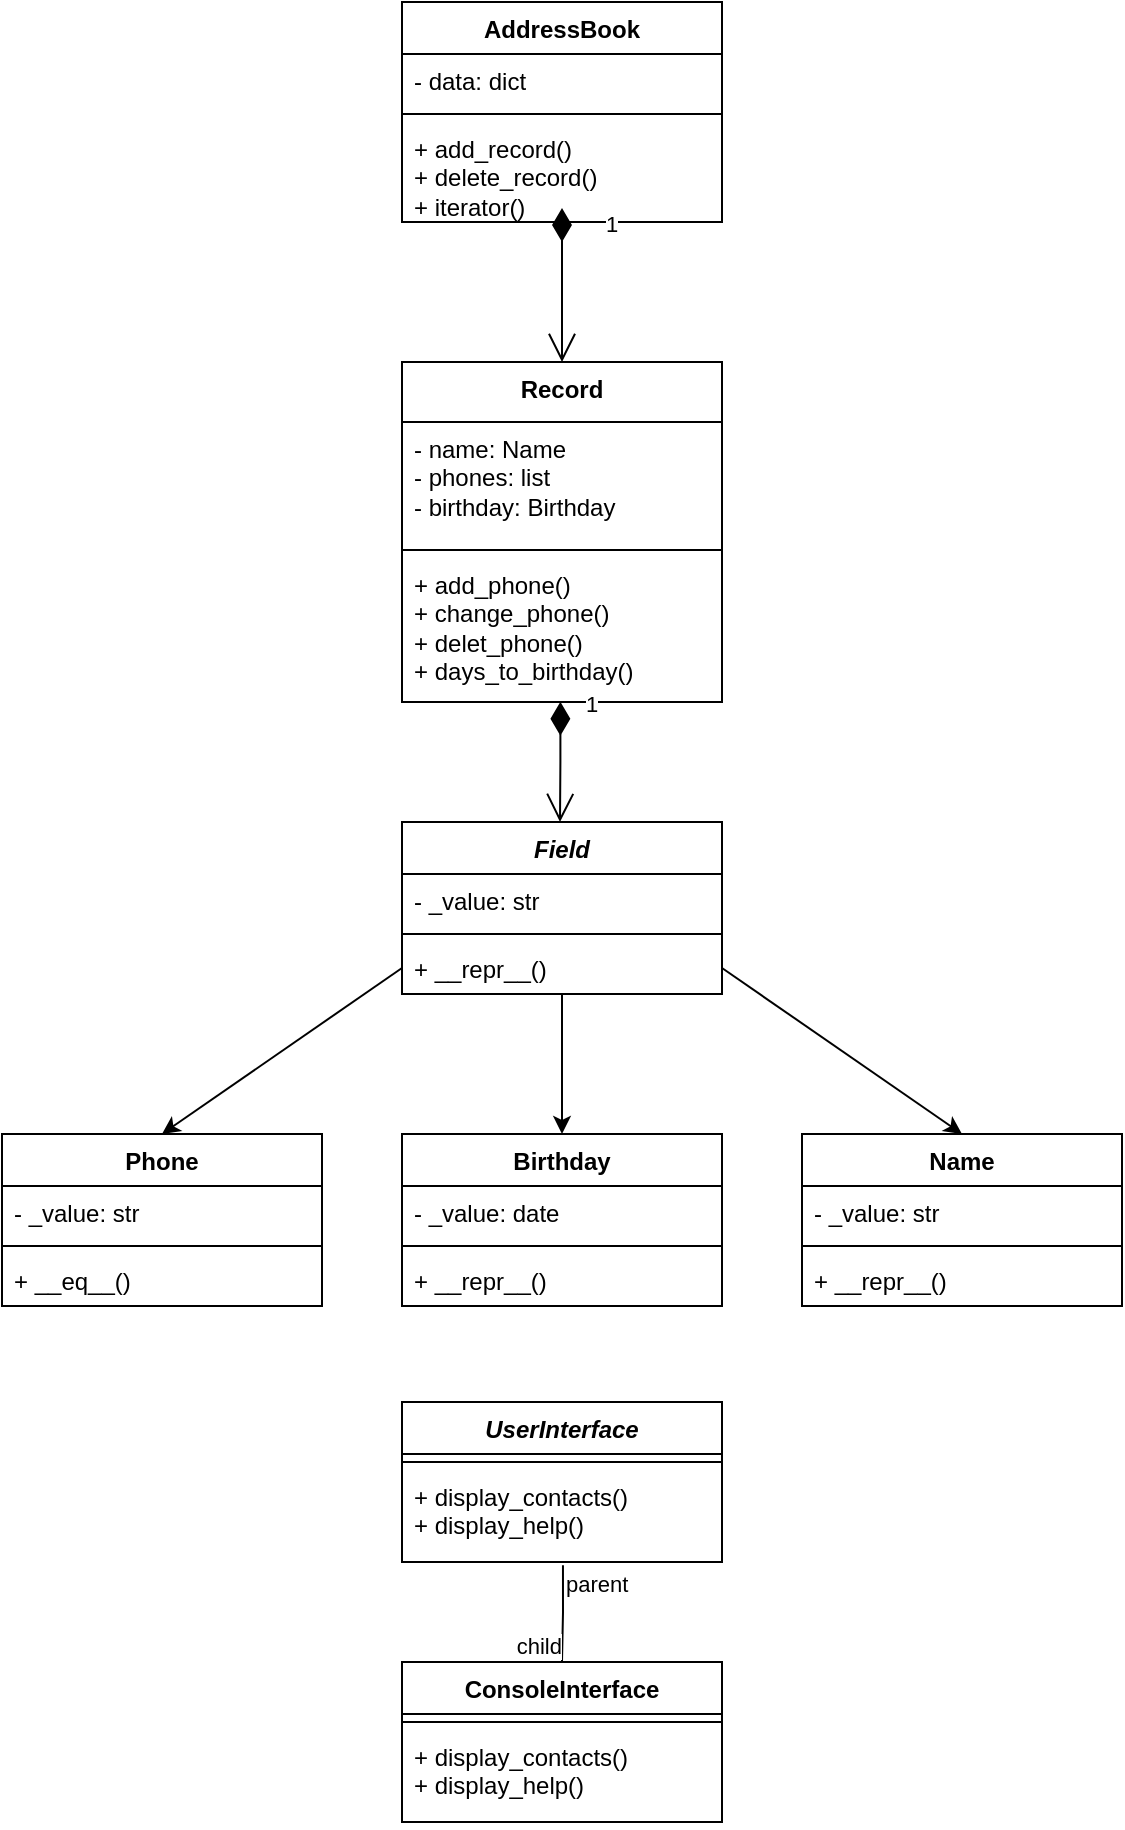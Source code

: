 <mxfile version="21.2.9" type="github">
  <diagram id="C5RBs43oDa-KdzZeNtuy" name="Page-1">
    <mxGraphModel dx="2054" dy="1114" grid="1" gridSize="10" guides="1" tooltips="1" connect="1" arrows="1" fold="1" page="1" pageScale="1" pageWidth="827" pageHeight="1169" math="0" shadow="0">
      <root>
        <mxCell id="WIyWlLk6GJQsqaUBKTNV-0" />
        <mxCell id="WIyWlLk6GJQsqaUBKTNV-1" parent="WIyWlLk6GJQsqaUBKTNV-0" />
        <mxCell id="55MfCwAlcIpHuWGRFXsM-13" value="AddressBook" style="swimlane;fontStyle=1;align=center;verticalAlign=top;childLayout=stackLayout;horizontal=1;startSize=26;horizontalStack=0;resizeParent=1;resizeParentMax=0;resizeLast=0;collapsible=1;marginBottom=0;whiteSpace=wrap;html=1;" vertex="1" parent="WIyWlLk6GJQsqaUBKTNV-1">
          <mxGeometry x="320" y="30" width="160" height="110" as="geometry" />
        </mxCell>
        <mxCell id="55MfCwAlcIpHuWGRFXsM-14" value="- data: dict" style="text;strokeColor=none;fillColor=none;align=left;verticalAlign=top;spacingLeft=4;spacingRight=4;overflow=hidden;rotatable=0;points=[[0,0.5],[1,0.5]];portConstraint=eastwest;whiteSpace=wrap;html=1;" vertex="1" parent="55MfCwAlcIpHuWGRFXsM-13">
          <mxGeometry y="26" width="160" height="26" as="geometry" />
        </mxCell>
        <mxCell id="55MfCwAlcIpHuWGRFXsM-15" value="" style="line;strokeWidth=1;fillColor=none;align=left;verticalAlign=middle;spacingTop=-1;spacingLeft=3;spacingRight=3;rotatable=0;labelPosition=right;points=[];portConstraint=eastwest;strokeColor=inherit;" vertex="1" parent="55MfCwAlcIpHuWGRFXsM-13">
          <mxGeometry y="52" width="160" height="8" as="geometry" />
        </mxCell>
        <mxCell id="55MfCwAlcIpHuWGRFXsM-16" value="+ add_record()&lt;br&gt;+ delete_record()&lt;br&gt;+ iterator() " style="text;strokeColor=none;fillColor=none;align=left;verticalAlign=top;spacingLeft=4;spacingRight=4;overflow=hidden;rotatable=0;points=[[0,0.5],[1,0.5]];portConstraint=eastwest;whiteSpace=wrap;html=1;" vertex="1" parent="55MfCwAlcIpHuWGRFXsM-13">
          <mxGeometry y="60" width="160" height="50" as="geometry" />
        </mxCell>
        <mxCell id="55MfCwAlcIpHuWGRFXsM-17" value="&lt;i&gt;Field&lt;/i&gt;" style="swimlane;fontStyle=1;align=center;verticalAlign=top;childLayout=stackLayout;horizontal=1;startSize=26;horizontalStack=0;resizeParent=1;resizeParentMax=0;resizeLast=0;collapsible=1;marginBottom=0;whiteSpace=wrap;html=1;" vertex="1" parent="WIyWlLk6GJQsqaUBKTNV-1">
          <mxGeometry x="320" y="440" width="160" height="86" as="geometry" />
        </mxCell>
        <mxCell id="55MfCwAlcIpHuWGRFXsM-18" value="- _value: str " style="text;strokeColor=none;fillColor=none;align=left;verticalAlign=top;spacingLeft=4;spacingRight=4;overflow=hidden;rotatable=0;points=[[0,0.5],[1,0.5]];portConstraint=eastwest;whiteSpace=wrap;html=1;" vertex="1" parent="55MfCwAlcIpHuWGRFXsM-17">
          <mxGeometry y="26" width="160" height="26" as="geometry" />
        </mxCell>
        <mxCell id="55MfCwAlcIpHuWGRFXsM-19" value="" style="line;strokeWidth=1;fillColor=none;align=left;verticalAlign=middle;spacingTop=-1;spacingLeft=3;spacingRight=3;rotatable=0;labelPosition=right;points=[];portConstraint=eastwest;strokeColor=inherit;" vertex="1" parent="55MfCwAlcIpHuWGRFXsM-17">
          <mxGeometry y="52" width="160" height="8" as="geometry" />
        </mxCell>
        <mxCell id="55MfCwAlcIpHuWGRFXsM-20" value="+ __repr__()" style="text;strokeColor=none;fillColor=none;align=left;verticalAlign=top;spacingLeft=4;spacingRight=4;overflow=hidden;rotatable=0;points=[[0,0.5],[1,0.5]];portConstraint=eastwest;whiteSpace=wrap;html=1;" vertex="1" parent="55MfCwAlcIpHuWGRFXsM-17">
          <mxGeometry y="60" width="160" height="26" as="geometry" />
        </mxCell>
        <mxCell id="55MfCwAlcIpHuWGRFXsM-21" value="Birthday" style="swimlane;fontStyle=1;align=center;verticalAlign=top;childLayout=stackLayout;horizontal=1;startSize=26;horizontalStack=0;resizeParent=1;resizeParentMax=0;resizeLast=0;collapsible=1;marginBottom=0;whiteSpace=wrap;html=1;" vertex="1" parent="WIyWlLk6GJQsqaUBKTNV-1">
          <mxGeometry x="320" y="596" width="160" height="86" as="geometry" />
        </mxCell>
        <mxCell id="55MfCwAlcIpHuWGRFXsM-22" value="- _value: date" style="text;strokeColor=none;fillColor=none;align=left;verticalAlign=top;spacingLeft=4;spacingRight=4;overflow=hidden;rotatable=0;points=[[0,0.5],[1,0.5]];portConstraint=eastwest;whiteSpace=wrap;html=1;" vertex="1" parent="55MfCwAlcIpHuWGRFXsM-21">
          <mxGeometry y="26" width="160" height="26" as="geometry" />
        </mxCell>
        <mxCell id="55MfCwAlcIpHuWGRFXsM-23" value="" style="line;strokeWidth=1;fillColor=none;align=left;verticalAlign=middle;spacingTop=-1;spacingLeft=3;spacingRight=3;rotatable=0;labelPosition=right;points=[];portConstraint=eastwest;strokeColor=inherit;" vertex="1" parent="55MfCwAlcIpHuWGRFXsM-21">
          <mxGeometry y="52" width="160" height="8" as="geometry" />
        </mxCell>
        <mxCell id="55MfCwAlcIpHuWGRFXsM-24" value="+ __repr__()" style="text;strokeColor=none;fillColor=none;align=left;verticalAlign=top;spacingLeft=4;spacingRight=4;overflow=hidden;rotatable=0;points=[[0,0.5],[1,0.5]];portConstraint=eastwest;whiteSpace=wrap;html=1;" vertex="1" parent="55MfCwAlcIpHuWGRFXsM-21">
          <mxGeometry y="60" width="160" height="26" as="geometry" />
        </mxCell>
        <mxCell id="55MfCwAlcIpHuWGRFXsM-25" value="Name" style="swimlane;fontStyle=1;align=center;verticalAlign=top;childLayout=stackLayout;horizontal=1;startSize=26;horizontalStack=0;resizeParent=1;resizeParentMax=0;resizeLast=0;collapsible=1;marginBottom=0;whiteSpace=wrap;html=1;" vertex="1" parent="WIyWlLk6GJQsqaUBKTNV-1">
          <mxGeometry x="520" y="596" width="160" height="86" as="geometry" />
        </mxCell>
        <mxCell id="55MfCwAlcIpHuWGRFXsM-26" value="- _value: str" style="text;strokeColor=none;fillColor=none;align=left;verticalAlign=top;spacingLeft=4;spacingRight=4;overflow=hidden;rotatable=0;points=[[0,0.5],[1,0.5]];portConstraint=eastwest;whiteSpace=wrap;html=1;" vertex="1" parent="55MfCwAlcIpHuWGRFXsM-25">
          <mxGeometry y="26" width="160" height="26" as="geometry" />
        </mxCell>
        <mxCell id="55MfCwAlcIpHuWGRFXsM-27" value="" style="line;strokeWidth=1;fillColor=none;align=left;verticalAlign=middle;spacingTop=-1;spacingLeft=3;spacingRight=3;rotatable=0;labelPosition=right;points=[];portConstraint=eastwest;strokeColor=inherit;" vertex="1" parent="55MfCwAlcIpHuWGRFXsM-25">
          <mxGeometry y="52" width="160" height="8" as="geometry" />
        </mxCell>
        <mxCell id="55MfCwAlcIpHuWGRFXsM-28" value="+ __repr__()" style="text;strokeColor=none;fillColor=none;align=left;verticalAlign=top;spacingLeft=4;spacingRight=4;overflow=hidden;rotatable=0;points=[[0,0.5],[1,0.5]];portConstraint=eastwest;whiteSpace=wrap;html=1;" vertex="1" parent="55MfCwAlcIpHuWGRFXsM-25">
          <mxGeometry y="60" width="160" height="26" as="geometry" />
        </mxCell>
        <mxCell id="55MfCwAlcIpHuWGRFXsM-31" value="Record" style="swimlane;fontStyle=1;align=center;verticalAlign=top;childLayout=stackLayout;horizontal=1;startSize=30;horizontalStack=0;resizeParent=1;resizeParentMax=0;resizeLast=0;collapsible=1;marginBottom=0;whiteSpace=wrap;html=1;" vertex="1" parent="WIyWlLk6GJQsqaUBKTNV-1">
          <mxGeometry x="320" y="210" width="160" height="170" as="geometry" />
        </mxCell>
        <mxCell id="55MfCwAlcIpHuWGRFXsM-32" value="- name: Name&lt;br&gt;- phones: list&lt;br&gt;- birthday: Birthday" style="text;strokeColor=none;fillColor=none;align=left;verticalAlign=top;spacingLeft=4;spacingRight=4;overflow=hidden;rotatable=0;points=[[0,0.5],[1,0.5]];portConstraint=eastwest;whiteSpace=wrap;html=1;" vertex="1" parent="55MfCwAlcIpHuWGRFXsM-31">
          <mxGeometry y="30" width="160" height="60" as="geometry" />
        </mxCell>
        <mxCell id="55MfCwAlcIpHuWGRFXsM-33" value="" style="line;strokeWidth=1;fillColor=none;align=left;verticalAlign=middle;spacingTop=-1;spacingLeft=3;spacingRight=3;rotatable=0;labelPosition=right;points=[];portConstraint=eastwest;strokeColor=inherit;" vertex="1" parent="55MfCwAlcIpHuWGRFXsM-31">
          <mxGeometry y="90" width="160" height="8" as="geometry" />
        </mxCell>
        <mxCell id="55MfCwAlcIpHuWGRFXsM-34" value="+ add_phone()&lt;br&gt;+ change_phone()&lt;br&gt;+ delet_phone()&lt;br&gt;+ days_to_birthday()" style="text;strokeColor=none;fillColor=none;align=left;verticalAlign=top;spacingLeft=4;spacingRight=4;overflow=hidden;rotatable=0;points=[[0,0.5],[1,0.5]];portConstraint=eastwest;whiteSpace=wrap;html=1;" vertex="1" parent="55MfCwAlcIpHuWGRFXsM-31">
          <mxGeometry y="98" width="160" height="72" as="geometry" />
        </mxCell>
        <mxCell id="55MfCwAlcIpHuWGRFXsM-35" value="Phone" style="swimlane;fontStyle=1;align=center;verticalAlign=top;childLayout=stackLayout;horizontal=1;startSize=26;horizontalStack=0;resizeParent=1;resizeParentMax=0;resizeLast=0;collapsible=1;marginBottom=0;whiteSpace=wrap;html=1;" vertex="1" parent="WIyWlLk6GJQsqaUBKTNV-1">
          <mxGeometry x="120" y="596" width="160" height="86" as="geometry" />
        </mxCell>
        <mxCell id="55MfCwAlcIpHuWGRFXsM-36" value="- _value: str" style="text;strokeColor=none;fillColor=none;align=left;verticalAlign=top;spacingLeft=4;spacingRight=4;overflow=hidden;rotatable=0;points=[[0,0.5],[1,0.5]];portConstraint=eastwest;whiteSpace=wrap;html=1;" vertex="1" parent="55MfCwAlcIpHuWGRFXsM-35">
          <mxGeometry y="26" width="160" height="26" as="geometry" />
        </mxCell>
        <mxCell id="55MfCwAlcIpHuWGRFXsM-37" value="" style="line;strokeWidth=1;fillColor=none;align=left;verticalAlign=middle;spacingTop=-1;spacingLeft=3;spacingRight=3;rotatable=0;labelPosition=right;points=[];portConstraint=eastwest;strokeColor=inherit;" vertex="1" parent="55MfCwAlcIpHuWGRFXsM-35">
          <mxGeometry y="52" width="160" height="8" as="geometry" />
        </mxCell>
        <mxCell id="55MfCwAlcIpHuWGRFXsM-38" value="+ __eq__()" style="text;strokeColor=none;fillColor=none;align=left;verticalAlign=top;spacingLeft=4;spacingRight=4;overflow=hidden;rotatable=0;points=[[0,0.5],[1,0.5]];portConstraint=eastwest;whiteSpace=wrap;html=1;" vertex="1" parent="55MfCwAlcIpHuWGRFXsM-35">
          <mxGeometry y="60" width="160" height="26" as="geometry" />
        </mxCell>
        <mxCell id="55MfCwAlcIpHuWGRFXsM-39" value="&lt;i&gt;UserInterface&lt;/i&gt;" style="swimlane;fontStyle=1;align=center;verticalAlign=top;childLayout=stackLayout;horizontal=1;startSize=26;horizontalStack=0;resizeParent=1;resizeParentMax=0;resizeLast=0;collapsible=1;marginBottom=0;whiteSpace=wrap;html=1;" vertex="1" parent="WIyWlLk6GJQsqaUBKTNV-1">
          <mxGeometry x="320" y="730" width="160" height="80" as="geometry" />
        </mxCell>
        <mxCell id="55MfCwAlcIpHuWGRFXsM-41" value="" style="line;strokeWidth=1;fillColor=none;align=left;verticalAlign=middle;spacingTop=-1;spacingLeft=3;spacingRight=3;rotatable=0;labelPosition=right;points=[];portConstraint=eastwest;strokeColor=inherit;" vertex="1" parent="55MfCwAlcIpHuWGRFXsM-39">
          <mxGeometry y="26" width="160" height="8" as="geometry" />
        </mxCell>
        <mxCell id="55MfCwAlcIpHuWGRFXsM-42" value="+ display_contacts()&lt;br&gt;+ display_help()" style="text;strokeColor=none;fillColor=none;align=left;verticalAlign=top;spacingLeft=4;spacingRight=4;overflow=hidden;rotatable=0;points=[[0,0.5],[1,0.5]];portConstraint=eastwest;whiteSpace=wrap;html=1;" vertex="1" parent="55MfCwAlcIpHuWGRFXsM-39">
          <mxGeometry y="34" width="160" height="46" as="geometry" />
        </mxCell>
        <mxCell id="55MfCwAlcIpHuWGRFXsM-43" value="ConsoleInterface" style="swimlane;fontStyle=1;align=center;verticalAlign=top;childLayout=stackLayout;horizontal=1;startSize=26;horizontalStack=0;resizeParent=1;resizeParentMax=0;resizeLast=0;collapsible=1;marginBottom=0;whiteSpace=wrap;html=1;" vertex="1" parent="WIyWlLk6GJQsqaUBKTNV-1">
          <mxGeometry x="320" y="860" width="160" height="80" as="geometry" />
        </mxCell>
        <mxCell id="55MfCwAlcIpHuWGRFXsM-45" value="" style="line;strokeWidth=1;fillColor=none;align=left;verticalAlign=middle;spacingTop=-1;spacingLeft=3;spacingRight=3;rotatable=0;labelPosition=right;points=[];portConstraint=eastwest;strokeColor=inherit;" vertex="1" parent="55MfCwAlcIpHuWGRFXsM-43">
          <mxGeometry y="26" width="160" height="8" as="geometry" />
        </mxCell>
        <mxCell id="55MfCwAlcIpHuWGRFXsM-46" value="+ display_contacts()&lt;br&gt;+ display_help()" style="text;strokeColor=none;fillColor=none;align=left;verticalAlign=top;spacingLeft=4;spacingRight=4;overflow=hidden;rotatable=0;points=[[0,0.5],[1,0.5]];portConstraint=eastwest;whiteSpace=wrap;html=1;" vertex="1" parent="55MfCwAlcIpHuWGRFXsM-43">
          <mxGeometry y="34" width="160" height="46" as="geometry" />
        </mxCell>
        <mxCell id="55MfCwAlcIpHuWGRFXsM-52" value="1" style="endArrow=open;html=1;endSize=12;startArrow=diamondThin;startSize=14;startFill=1;edgeStyle=orthogonalEdgeStyle;align=left;verticalAlign=bottom;rounded=0;" edge="1" parent="WIyWlLk6GJQsqaUBKTNV-1" target="55MfCwAlcIpHuWGRFXsM-31">
          <mxGeometry x="-0.5" y="20" relative="1" as="geometry">
            <mxPoint x="400" y="150" as="sourcePoint" />
            <mxPoint x="490" y="550" as="targetPoint" />
            <Array as="points">
              <mxPoint x="400" y="140" />
            </Array>
            <mxPoint as="offset" />
          </mxGeometry>
        </mxCell>
        <mxCell id="55MfCwAlcIpHuWGRFXsM-53" value="1" style="endArrow=open;html=1;endSize=12;startArrow=diamondThin;startSize=14;startFill=1;edgeStyle=orthogonalEdgeStyle;align=left;verticalAlign=bottom;rounded=0;exitX=0.495;exitY=0.998;exitDx=0;exitDy=0;exitPerimeter=0;" edge="1" parent="WIyWlLk6GJQsqaUBKTNV-1" source="55MfCwAlcIpHuWGRFXsM-34">
          <mxGeometry x="-0.664" y="11" relative="1" as="geometry">
            <mxPoint x="330" y="550" as="sourcePoint" />
            <mxPoint x="399" y="440" as="targetPoint" />
            <mxPoint as="offset" />
          </mxGeometry>
        </mxCell>
        <mxCell id="55MfCwAlcIpHuWGRFXsM-54" style="edgeStyle=none;rounded=0;orthogonalLoop=1;jettySize=auto;html=1;entryX=0.5;entryY=0;entryDx=0;entryDy=0;exitX=0;exitY=0.5;exitDx=0;exitDy=0;" edge="1" parent="WIyWlLk6GJQsqaUBKTNV-1" source="55MfCwAlcIpHuWGRFXsM-20" target="55MfCwAlcIpHuWGRFXsM-35">
          <mxGeometry relative="1" as="geometry">
            <mxPoint x="230" y="510" as="sourcePoint" />
          </mxGeometry>
        </mxCell>
        <mxCell id="55MfCwAlcIpHuWGRFXsM-55" style="edgeStyle=none;rounded=0;orthogonalLoop=1;jettySize=auto;html=1;exitX=1;exitY=0.5;exitDx=0;exitDy=0;entryX=0.5;entryY=0;entryDx=0;entryDy=0;" edge="1" parent="WIyWlLk6GJQsqaUBKTNV-1" source="55MfCwAlcIpHuWGRFXsM-20" target="55MfCwAlcIpHuWGRFXsM-25">
          <mxGeometry relative="1" as="geometry" />
        </mxCell>
        <mxCell id="55MfCwAlcIpHuWGRFXsM-57" style="edgeStyle=none;rounded=0;orthogonalLoop=1;jettySize=auto;html=1;" edge="1" parent="WIyWlLk6GJQsqaUBKTNV-1" source="55MfCwAlcIpHuWGRFXsM-20" target="55MfCwAlcIpHuWGRFXsM-21">
          <mxGeometry relative="1" as="geometry" />
        </mxCell>
        <mxCell id="55MfCwAlcIpHuWGRFXsM-58" value="" style="endArrow=none;html=1;edgeStyle=orthogonalEdgeStyle;rounded=0;exitX=0.503;exitY=1.034;exitDx=0;exitDy=0;exitPerimeter=0;entryX=0.5;entryY=0;entryDx=0;entryDy=0;" edge="1" parent="WIyWlLk6GJQsqaUBKTNV-1" source="55MfCwAlcIpHuWGRFXsM-42" target="55MfCwAlcIpHuWGRFXsM-43">
          <mxGeometry relative="1" as="geometry">
            <mxPoint x="330" y="550" as="sourcePoint" />
            <mxPoint x="490" y="550" as="targetPoint" />
            <Array as="points">
              <mxPoint x="401" y="835" />
            </Array>
          </mxGeometry>
        </mxCell>
        <mxCell id="55MfCwAlcIpHuWGRFXsM-59" value="parent" style="edgeLabel;resizable=0;html=1;align=left;verticalAlign=bottom;" connectable="0" vertex="1" parent="55MfCwAlcIpHuWGRFXsM-58">
          <mxGeometry x="-1" relative="1" as="geometry">
            <mxPoint y="18" as="offset" />
          </mxGeometry>
        </mxCell>
        <mxCell id="55MfCwAlcIpHuWGRFXsM-60" value="child" style="edgeLabel;resizable=0;html=1;align=right;verticalAlign=bottom;" connectable="0" vertex="1" parent="55MfCwAlcIpHuWGRFXsM-58">
          <mxGeometry x="1" relative="1" as="geometry" />
        </mxCell>
      </root>
    </mxGraphModel>
  </diagram>
</mxfile>
